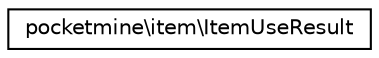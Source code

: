 digraph "Graphical Class Hierarchy"
{
 // INTERACTIVE_SVG=YES
 // LATEX_PDF_SIZE
  edge [fontname="Helvetica",fontsize="10",labelfontname="Helvetica",labelfontsize="10"];
  node [fontname="Helvetica",fontsize="10",shape=record];
  rankdir="LR";
  Node0 [label="pocketmine\\item\\ItemUseResult",height=0.2,width=0.4,color="black", fillcolor="white", style="filled",URL="$db/d64/classpocketmine_1_1item_1_1_item_use_result.html",tooltip=" "];
}

